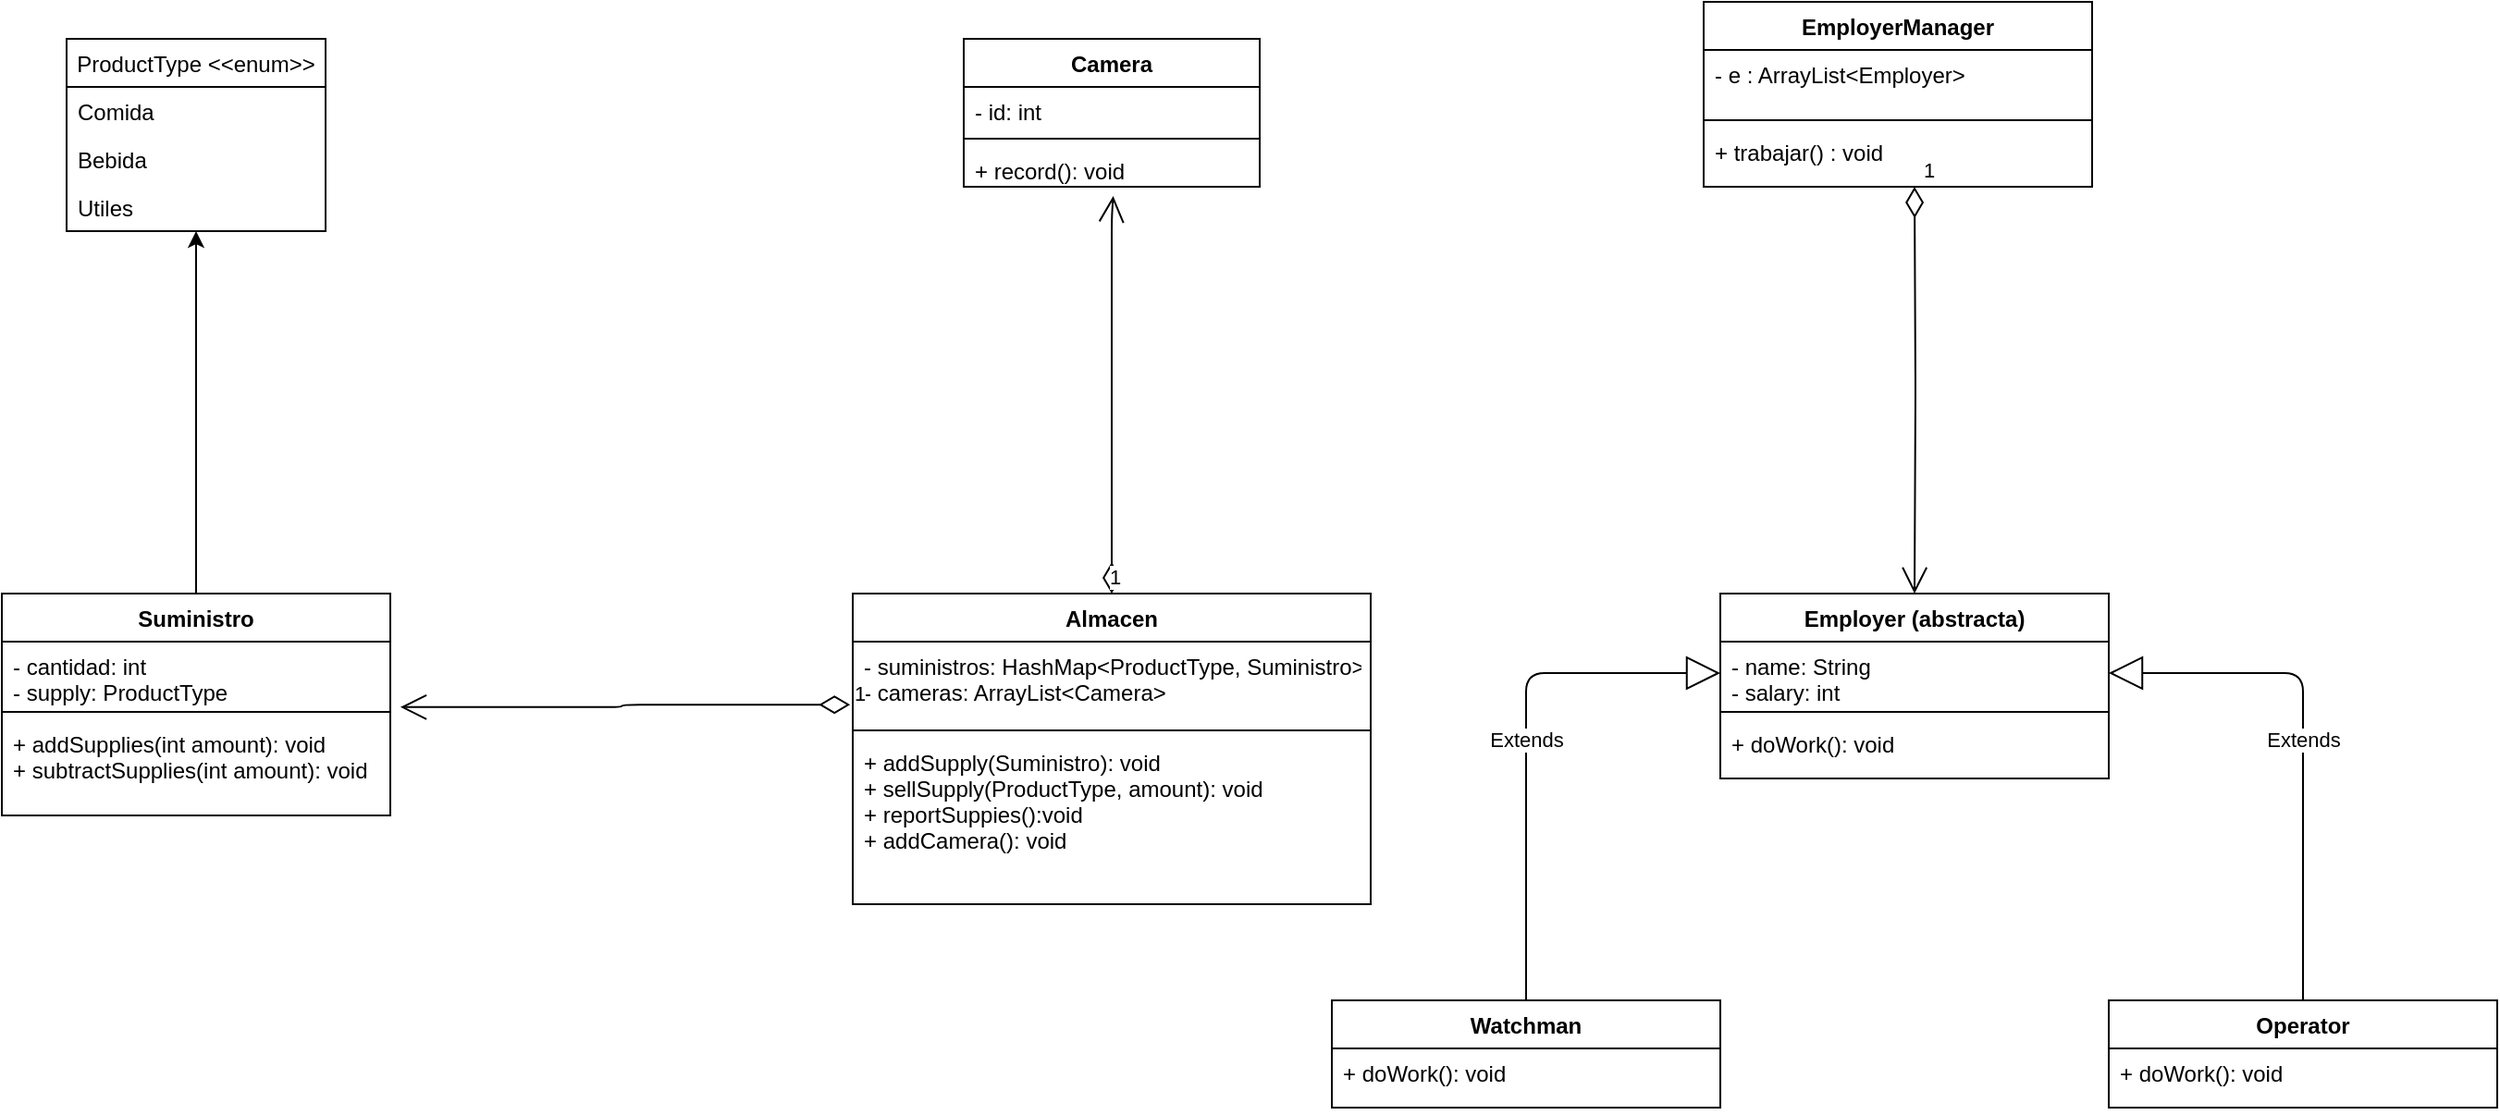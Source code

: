 <mxfile version="14.0.1" type="device"><diagram name="Page-1" id="e7e014a7-5840-1c2e-5031-d8a46d1fe8dd"><mxGraphModel dx="1751" dy="796" grid="1" gridSize="10" guides="1" tooltips="1" connect="1" arrows="1" fold="1" page="1" pageScale="1" pageWidth="1169" pageHeight="826" background="#ffffff" math="0" shadow="0"><root><mxCell id="0"/><mxCell id="1" parent="0"/><mxCell id="okWvOseXb5bDRg7ndvlk-103" style="edgeStyle=orthogonalEdgeStyle;rounded=0;orthogonalLoop=1;jettySize=auto;html=1;exitX=0.5;exitY=0;exitDx=0;exitDy=0;entryX=0.5;entryY=1;entryDx=0;entryDy=0;" edge="1" parent="1" source="okWvOseXb5bDRg7ndvlk-73" target="okWvOseXb5bDRg7ndvlk-99"><mxGeometry relative="1" as="geometry"/></mxCell><mxCell id="okWvOseXb5bDRg7ndvlk-69" value="Almacen" style="swimlane;fontStyle=1;align=center;verticalAlign=top;childLayout=stackLayout;horizontal=1;startSize=26;horizontalStack=0;resizeParent=1;resizeParentMax=0;resizeLast=0;collapsible=1;marginBottom=0;" vertex="1" parent="1"><mxGeometry x="490" y="460" width="280" height="168" as="geometry"/></mxCell><mxCell id="okWvOseXb5bDRg7ndvlk-70" value="- suministros: HashMap&lt;ProductType, Suministro&gt;&#10;- cameras: ArrayList&lt;Camera&gt;&#10;" style="text;strokeColor=none;fillColor=none;align=left;verticalAlign=top;spacingLeft=4;spacingRight=4;overflow=hidden;rotatable=0;points=[[0,0.5],[1,0.5]];portConstraint=eastwest;" vertex="1" parent="okWvOseXb5bDRg7ndvlk-69"><mxGeometry y="26" width="280" height="44" as="geometry"/></mxCell><mxCell id="okWvOseXb5bDRg7ndvlk-71" value="" style="line;strokeWidth=1;fillColor=none;align=left;verticalAlign=middle;spacingTop=-1;spacingLeft=3;spacingRight=3;rotatable=0;labelPosition=right;points=[];portConstraint=eastwest;" vertex="1" parent="okWvOseXb5bDRg7ndvlk-69"><mxGeometry y="70" width="280" height="8" as="geometry"/></mxCell><mxCell id="okWvOseXb5bDRg7ndvlk-72" value="+ addSupply(Suministro): void&#10;+ sellSupply(ProductType, amount): void&#10;+ reportSuppies():void&#10;+ addCamera(): void" style="text;strokeColor=none;fillColor=none;align=left;verticalAlign=top;spacingLeft=4;spacingRight=4;overflow=hidden;rotatable=0;points=[[0,0.5],[1,0.5]];portConstraint=eastwest;" vertex="1" parent="okWvOseXb5bDRg7ndvlk-69"><mxGeometry y="78" width="280" height="90" as="geometry"/></mxCell><mxCell id="okWvOseXb5bDRg7ndvlk-73" value="Suministro" style="swimlane;fontStyle=1;align=center;verticalAlign=top;childLayout=stackLayout;horizontal=1;startSize=26;horizontalStack=0;resizeParent=1;resizeParentMax=0;resizeLast=0;collapsible=1;marginBottom=0;" vertex="1" parent="1"><mxGeometry x="30" y="460" width="210" height="120" as="geometry"/></mxCell><mxCell id="okWvOseXb5bDRg7ndvlk-74" value="- cantidad: int&#10;- supply: ProductType" style="text;strokeColor=none;fillColor=none;align=left;verticalAlign=top;spacingLeft=4;spacingRight=4;overflow=hidden;rotatable=0;points=[[0,0.5],[1,0.5]];portConstraint=eastwest;" vertex="1" parent="okWvOseXb5bDRg7ndvlk-73"><mxGeometry y="26" width="210" height="34" as="geometry"/></mxCell><mxCell id="okWvOseXb5bDRg7ndvlk-75" value="" style="line;strokeWidth=1;fillColor=none;align=left;verticalAlign=middle;spacingTop=-1;spacingLeft=3;spacingRight=3;rotatable=0;labelPosition=right;points=[];portConstraint=eastwest;" vertex="1" parent="okWvOseXb5bDRg7ndvlk-73"><mxGeometry y="60" width="210" height="8" as="geometry"/></mxCell><mxCell id="okWvOseXb5bDRg7ndvlk-76" value="+ addSupplies(int amount): void&#10;+ subtractSupplies(int amount): void&#10;" style="text;strokeColor=none;fillColor=none;align=left;verticalAlign=top;spacingLeft=4;spacingRight=4;overflow=hidden;rotatable=0;points=[[0,0.5],[1,0.5]];portConstraint=eastwest;" vertex="1" parent="okWvOseXb5bDRg7ndvlk-73"><mxGeometry y="68" width="210" height="52" as="geometry"/></mxCell><mxCell id="okWvOseXb5bDRg7ndvlk-77" value="Camera" style="swimlane;fontStyle=1;align=center;verticalAlign=top;childLayout=stackLayout;horizontal=1;startSize=26;horizontalStack=0;resizeParent=1;resizeParentMax=0;resizeLast=0;collapsible=1;marginBottom=0;" vertex="1" parent="1"><mxGeometry x="550" y="160" width="160" height="80" as="geometry"/></mxCell><mxCell id="okWvOseXb5bDRg7ndvlk-78" value="- id: int" style="text;strokeColor=none;fillColor=none;align=left;verticalAlign=top;spacingLeft=4;spacingRight=4;overflow=hidden;rotatable=0;points=[[0,0.5],[1,0.5]];portConstraint=eastwest;" vertex="1" parent="okWvOseXb5bDRg7ndvlk-77"><mxGeometry y="26" width="160" height="24" as="geometry"/></mxCell><mxCell id="okWvOseXb5bDRg7ndvlk-79" value="" style="line;strokeWidth=1;fillColor=none;align=left;verticalAlign=middle;spacingTop=-1;spacingLeft=3;spacingRight=3;rotatable=0;labelPosition=right;points=[];portConstraint=eastwest;" vertex="1" parent="okWvOseXb5bDRg7ndvlk-77"><mxGeometry y="50" width="160" height="8" as="geometry"/></mxCell><mxCell id="okWvOseXb5bDRg7ndvlk-80" value="+ record(): void" style="text;strokeColor=none;fillColor=none;align=left;verticalAlign=top;spacingLeft=4;spacingRight=4;overflow=hidden;rotatable=0;points=[[0,0.5],[1,0.5]];portConstraint=eastwest;" vertex="1" parent="okWvOseXb5bDRg7ndvlk-77"><mxGeometry y="58" width="160" height="22" as="geometry"/></mxCell><mxCell id="okWvOseXb5bDRg7ndvlk-85" value="Employer (abstracta)" style="swimlane;fontStyle=1;align=center;verticalAlign=top;childLayout=stackLayout;horizontal=1;startSize=26;horizontalStack=0;resizeParent=1;resizeParentMax=0;resizeLast=0;collapsible=1;marginBottom=0;" vertex="1" parent="1"><mxGeometry x="959" y="460" width="210" height="100" as="geometry"/></mxCell><mxCell id="okWvOseXb5bDRg7ndvlk-86" value="- name: String&#10;- salary: int" style="text;strokeColor=none;fillColor=none;align=left;verticalAlign=top;spacingLeft=4;spacingRight=4;overflow=hidden;rotatable=0;points=[[0,0.5],[1,0.5]];portConstraint=eastwest;" vertex="1" parent="okWvOseXb5bDRg7ndvlk-85"><mxGeometry y="26" width="210" height="34" as="geometry"/></mxCell><mxCell id="okWvOseXb5bDRg7ndvlk-87" value="" style="line;strokeWidth=1;fillColor=none;align=left;verticalAlign=middle;spacingTop=-1;spacingLeft=3;spacingRight=3;rotatable=0;labelPosition=right;points=[];portConstraint=eastwest;" vertex="1" parent="okWvOseXb5bDRg7ndvlk-85"><mxGeometry y="60" width="210" height="8" as="geometry"/></mxCell><mxCell id="okWvOseXb5bDRg7ndvlk-88" value="+ doWork(): void" style="text;strokeColor=none;fillColor=none;align=left;verticalAlign=top;spacingLeft=4;spacingRight=4;overflow=hidden;rotatable=0;points=[[0,0.5],[1,0.5]];portConstraint=eastwest;" vertex="1" parent="okWvOseXb5bDRg7ndvlk-85"><mxGeometry y="68" width="210" height="32" as="geometry"/></mxCell><mxCell id="okWvOseXb5bDRg7ndvlk-89" value="Watchman" style="swimlane;fontStyle=1;align=center;verticalAlign=top;childLayout=stackLayout;horizontal=1;startSize=26;horizontalStack=0;resizeParent=1;resizeParentMax=0;resizeLast=0;collapsible=1;marginBottom=0;" vertex="1" parent="1"><mxGeometry x="749" y="680" width="210" height="58" as="geometry"/></mxCell><mxCell id="okWvOseXb5bDRg7ndvlk-92" value="+ doWork(): void" style="text;strokeColor=none;fillColor=none;align=left;verticalAlign=top;spacingLeft=4;spacingRight=4;overflow=hidden;rotatable=0;points=[[0,0.5],[1,0.5]];portConstraint=eastwest;" vertex="1" parent="okWvOseXb5bDRg7ndvlk-89"><mxGeometry y="26" width="210" height="32" as="geometry"/></mxCell><mxCell id="okWvOseXb5bDRg7ndvlk-93" value="Operator" style="swimlane;fontStyle=1;align=center;verticalAlign=top;childLayout=stackLayout;horizontal=1;startSize=26;horizontalStack=0;resizeParent=1;resizeParentMax=0;resizeLast=0;collapsible=1;marginBottom=0;" vertex="1" parent="1"><mxGeometry x="1169" y="680" width="210" height="58" as="geometry"/></mxCell><mxCell id="okWvOseXb5bDRg7ndvlk-94" value="+ doWork(): void" style="text;strokeColor=none;fillColor=none;align=left;verticalAlign=top;spacingLeft=4;spacingRight=4;overflow=hidden;rotatable=0;points=[[0,0.5],[1,0.5]];portConstraint=eastwest;" vertex="1" parent="okWvOseXb5bDRg7ndvlk-93"><mxGeometry y="26" width="210" height="32" as="geometry"/></mxCell><mxCell id="okWvOseXb5bDRg7ndvlk-95" value="EmployerManager" style="swimlane;fontStyle=1;align=center;verticalAlign=top;childLayout=stackLayout;horizontal=1;startSize=26;horizontalStack=0;resizeParent=1;resizeParentMax=0;resizeLast=0;collapsible=1;marginBottom=0;" vertex="1" parent="1"><mxGeometry x="950" y="140" width="210" height="100" as="geometry"/></mxCell><mxCell id="okWvOseXb5bDRg7ndvlk-96" value="- e : ArrayList&lt;Employer&gt;" style="text;strokeColor=none;fillColor=none;align=left;verticalAlign=top;spacingLeft=4;spacingRight=4;overflow=hidden;rotatable=0;points=[[0,0.5],[1,0.5]];portConstraint=eastwest;" vertex="1" parent="okWvOseXb5bDRg7ndvlk-95"><mxGeometry y="26" width="210" height="34" as="geometry"/></mxCell><mxCell id="okWvOseXb5bDRg7ndvlk-97" value="" style="line;strokeWidth=1;fillColor=none;align=left;verticalAlign=middle;spacingTop=-1;spacingLeft=3;spacingRight=3;rotatable=0;labelPosition=right;points=[];portConstraint=eastwest;" vertex="1" parent="okWvOseXb5bDRg7ndvlk-95"><mxGeometry y="60" width="210" height="8" as="geometry"/></mxCell><mxCell id="okWvOseXb5bDRg7ndvlk-98" value="+ trabajar() : void" style="text;strokeColor=none;fillColor=none;align=left;verticalAlign=top;spacingLeft=4;spacingRight=4;overflow=hidden;rotatable=0;points=[[0,0.5],[1,0.5]];portConstraint=eastwest;" vertex="1" parent="okWvOseXb5bDRg7ndvlk-95"><mxGeometry y="68" width="210" height="32" as="geometry"/></mxCell><mxCell id="okWvOseXb5bDRg7ndvlk-99" value="ProductType &lt;&lt;enum&gt;&gt;" style="swimlane;fontStyle=0;childLayout=stackLayout;horizontal=1;startSize=26;fillColor=none;horizontalStack=0;resizeParent=1;resizeParentMax=0;resizeLast=0;collapsible=1;marginBottom=0;" vertex="1" parent="1"><mxGeometry x="65" y="160" width="140" height="104" as="geometry"/></mxCell><mxCell id="okWvOseXb5bDRg7ndvlk-100" value="Comida" style="text;strokeColor=none;fillColor=none;align=left;verticalAlign=top;spacingLeft=4;spacingRight=4;overflow=hidden;rotatable=0;points=[[0,0.5],[1,0.5]];portConstraint=eastwest;" vertex="1" parent="okWvOseXb5bDRg7ndvlk-99"><mxGeometry y="26" width="140" height="26" as="geometry"/></mxCell><mxCell id="okWvOseXb5bDRg7ndvlk-101" value="Bebida" style="text;strokeColor=none;fillColor=none;align=left;verticalAlign=top;spacingLeft=4;spacingRight=4;overflow=hidden;rotatable=0;points=[[0,0.5],[1,0.5]];portConstraint=eastwest;" vertex="1" parent="okWvOseXb5bDRg7ndvlk-99"><mxGeometry y="52" width="140" height="26" as="geometry"/></mxCell><mxCell id="okWvOseXb5bDRg7ndvlk-102" value="Utiles" style="text;strokeColor=none;fillColor=none;align=left;verticalAlign=top;spacingLeft=4;spacingRight=4;overflow=hidden;rotatable=0;points=[[0,0.5],[1,0.5]];portConstraint=eastwest;" vertex="1" parent="okWvOseXb5bDRg7ndvlk-99"><mxGeometry y="78" width="140" height="26" as="geometry"/></mxCell><mxCell id="okWvOseXb5bDRg7ndvlk-104" value="1" style="endArrow=open;html=1;endSize=12;startArrow=diamondThin;startSize=14;startFill=0;edgeStyle=orthogonalEdgeStyle;align=left;verticalAlign=bottom;exitX=-0.005;exitY=0.775;exitDx=0;exitDy=0;exitPerimeter=0;entryX=1.026;entryY=1.042;entryDx=0;entryDy=0;entryPerimeter=0;" edge="1" parent="1" source="okWvOseXb5bDRg7ndvlk-70" target="okWvOseXb5bDRg7ndvlk-74"><mxGeometry x="-1" y="3" relative="1" as="geometry"><mxPoint x="960" y="490" as="sourcePoint"/><mxPoint x="280" y="690" as="targetPoint"/></mxGeometry></mxCell><mxCell id="okWvOseXb5bDRg7ndvlk-106" value="1" style="endArrow=open;html=1;endSize=12;startArrow=diamondThin;startSize=14;startFill=0;edgeStyle=orthogonalEdgeStyle;align=left;verticalAlign=bottom;entryX=0.5;entryY=0;entryDx=0;entryDy=0;" edge="1" parent="1" target="okWvOseXb5bDRg7ndvlk-85"><mxGeometry x="-1" y="3" relative="1" as="geometry"><mxPoint x="1064" y="240" as="sourcePoint"/><mxPoint x="1080" y="220" as="targetPoint"/></mxGeometry></mxCell><mxCell id="okWvOseXb5bDRg7ndvlk-108" value="1" style="endArrow=open;html=1;endSize=12;startArrow=diamondThin;startSize=14;startFill=0;edgeStyle=orthogonalEdgeStyle;align=left;verticalAlign=bottom;entryX=0.505;entryY=1.229;entryDx=0;entryDy=0;entryPerimeter=0;exitX=0.5;exitY=0;exitDx=0;exitDy=0;" edge="1" parent="1" source="okWvOseXb5bDRg7ndvlk-69" target="okWvOseXb5bDRg7ndvlk-80"><mxGeometry x="-1" y="3" relative="1" as="geometry"><mxPoint x="470" y="500" as="sourcePoint"/><mxPoint x="630" y="500" as="targetPoint"/><Array as="points"><mxPoint x="630" y="257"/></Array></mxGeometry></mxCell><mxCell id="okWvOseXb5bDRg7ndvlk-113" value="Extends" style="endArrow=block;endSize=16;endFill=0;html=1;exitX=0.5;exitY=0;exitDx=0;exitDy=0;entryX=0;entryY=0.5;entryDx=0;entryDy=0;" edge="1" parent="1" source="okWvOseXb5bDRg7ndvlk-89" target="okWvOseXb5bDRg7ndvlk-86"><mxGeometry width="160" relative="1" as="geometry"><mxPoint x="450" y="500" as="sourcePoint"/><mxPoint x="610" y="500" as="targetPoint"/><Array as="points"><mxPoint x="854" y="503"/></Array></mxGeometry></mxCell><mxCell id="okWvOseXb5bDRg7ndvlk-114" value="Extends" style="endArrow=block;endSize=16;endFill=0;html=1;entryX=1;entryY=0.5;entryDx=0;entryDy=0;exitX=0.5;exitY=0;exitDx=0;exitDy=0;" edge="1" parent="1" source="okWvOseXb5bDRg7ndvlk-93" target="okWvOseXb5bDRg7ndvlk-86"><mxGeometry width="160" relative="1" as="geometry"><mxPoint x="1300" y="640" as="sourcePoint"/><mxPoint x="610" y="500" as="targetPoint"/><Array as="points"><mxPoint x="1274" y="503"/></Array></mxGeometry></mxCell></root></mxGraphModel></diagram></mxfile>